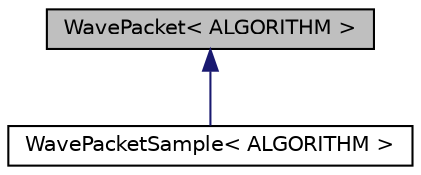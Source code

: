 digraph "WavePacket&lt; ALGORITHM &gt;"
{
  edge [fontname="Helvetica",fontsize="10",labelfontname="Helvetica",labelfontsize="10"];
  node [fontname="Helvetica",fontsize="10",shape=record];
  Node1 [label="WavePacket\< ALGORITHM \>",height=0.2,width=0.4,color="black", fillcolor="grey75", style="filled", fontcolor="black"];
  Node1 -> Node2 [dir="back",color="midnightblue",fontsize="10",style="solid",fontname="Helvetica"];
  Node2 [label="WavePacketSample\< ALGORITHM \>",height=0.2,width=0.4,color="black", fillcolor="white", style="filled",URL="$class_wave_packet_sample.html",tooltip="A WavePacket which allows a custom table to be set as the audio source for the wavepackets (or grains..."];
}
